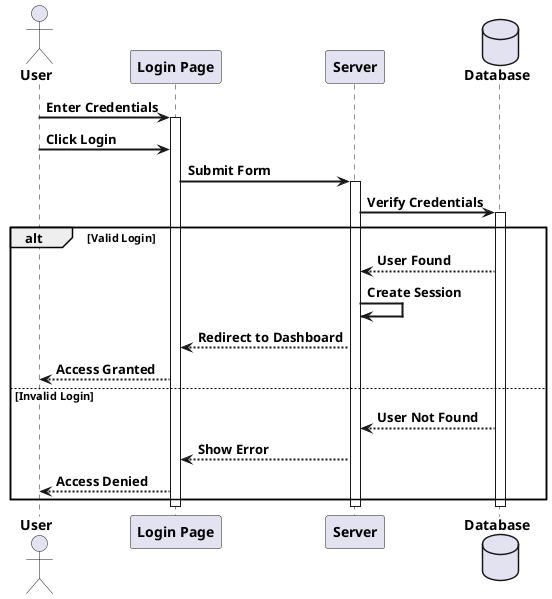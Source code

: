 @startuml Login Sequence

skinparam DefaultFontStyle bold
skinparam ParticipantPadding 20
skinparam BoxPadding 10
skinparam SequenceGroupBodyBackgroundColor transparent
skinparam ArrowThickness 2

actor "<b>User</b>" as User
participant "<b>Login Page</b>" as UI
participant "<b>Server</b>" as Server
database "<b>Database</b>" as DB

User -> UI: <b>Enter Credentials</b>
activate UI

User -> UI: <b>Click Login</b>
UI -> Server: <b>Submit Form</b>
activate Server

Server -> DB: <b>Verify Credentials</b>
activate DB

alt <b>Valid Login</b>
    DB --[bold]-> Server: <b>User Found</b>
    Server -> Server: <b>Create Session</b>
    Server --[bold]-> UI: <b>Redirect to Dashboard</b>
    UI --[bold]-> User: <b>Access Granted</b>
else <b>Invalid Login</b>
    DB --[bold]-> Server: <b>User Not Found</b>
    Server --[bold]-> UI: <b>Show Error</b>
    UI --[bold]-> User: <b>Access Denied</b>
end

deactivate DB
deactivate Server
deactivate UI

@enduml 
